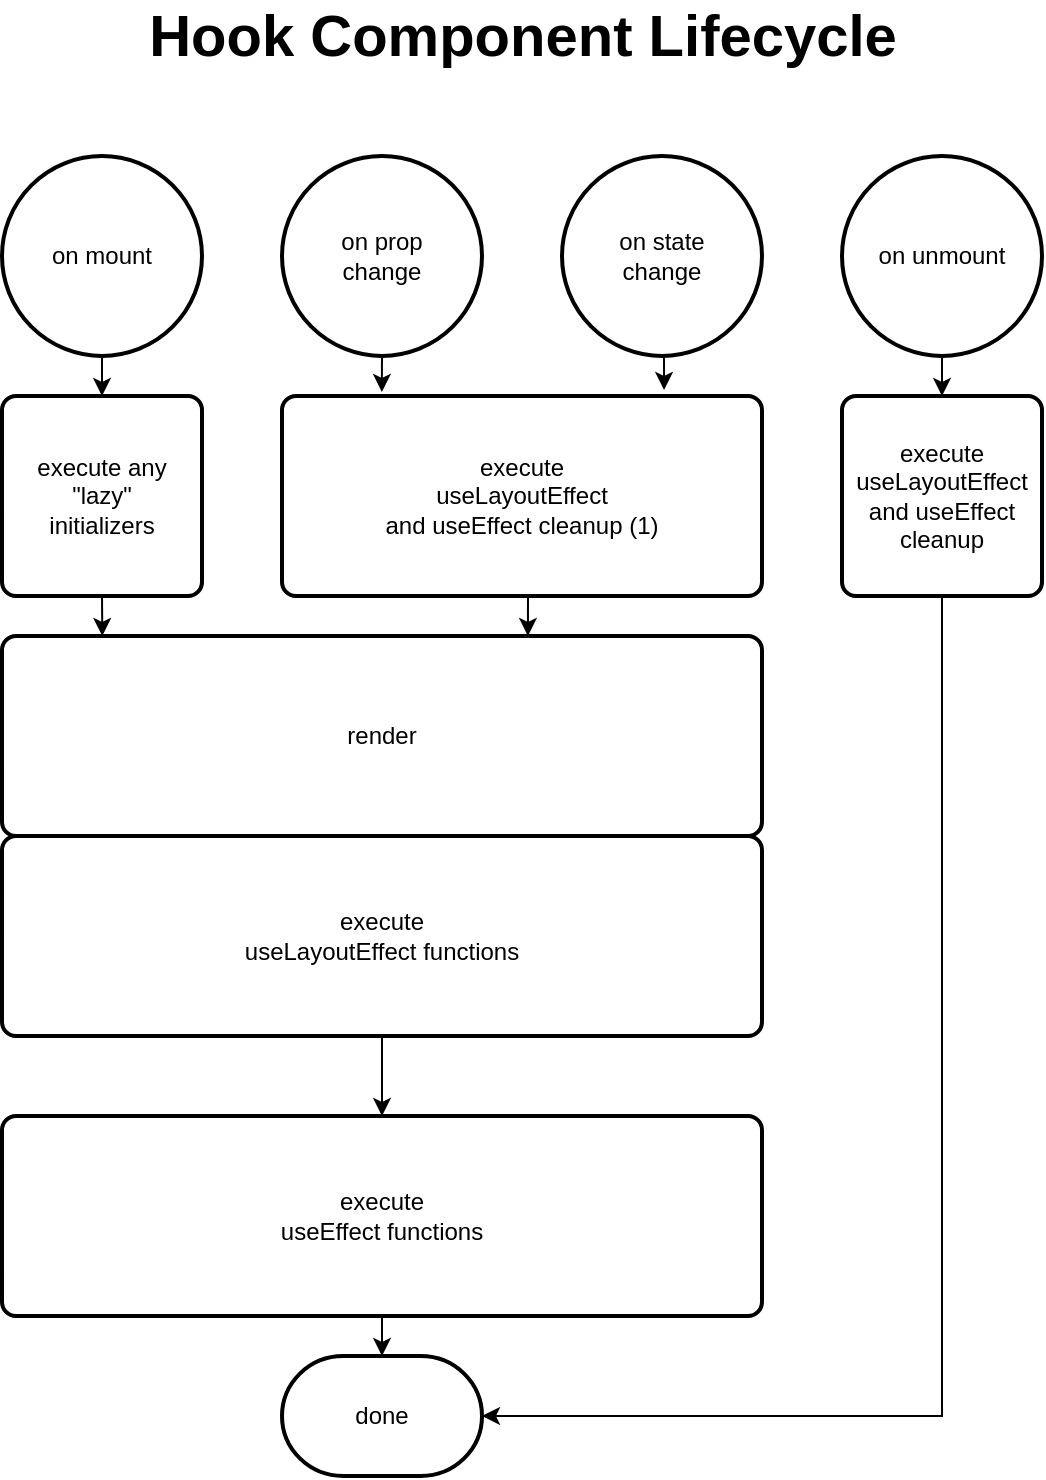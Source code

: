 <mxfile version="10.4.0" type="github"><diagram id="1f7LOVgMw23wa4iWRDQv" name="Page-1"><mxGraphModel dx="1279" dy="825" grid="1" gridSize="10" guides="1" tooltips="1" connect="1" arrows="1" fold="1" page="1" pageScale="1" pageWidth="850" pageHeight="1100" math="0" shadow="0"><root><mxCell id="0"/><mxCell id="1" parent="0"/><mxCell id="P9dzV_uxmLl55_uZoSnp-4" style="edgeStyle=orthogonalEdgeStyle;rounded=0;orthogonalLoop=1;jettySize=auto;html=1;exitX=0.5;exitY=1;exitDx=0;exitDy=0;exitPerimeter=0;entryX=0.5;entryY=0;entryDx=0;entryDy=0;" edge="1" parent="1" source="P9dzV_uxmLl55_uZoSnp-2" target="P9dzV_uxmLl55_uZoSnp-3"><mxGeometry relative="1" as="geometry"/></mxCell><mxCell id="P9dzV_uxmLl55_uZoSnp-2" value="on mount" style="strokeWidth=2;html=1;shape=mxgraph.flowchart.start_2;whiteSpace=wrap;" vertex="1" parent="1"><mxGeometry x="165" y="120" width="100" height="100" as="geometry"/></mxCell><mxCell id="P9dzV_uxmLl55_uZoSnp-7" style="edgeStyle=orthogonalEdgeStyle;rounded=0;orthogonalLoop=1;jettySize=auto;html=1;exitX=0.5;exitY=1;exitDx=0;exitDy=0;entryX=0.132;entryY=0;entryDx=0;entryDy=0;entryPerimeter=0;" edge="1" parent="1" source="P9dzV_uxmLl55_uZoSnp-3" target="P9dzV_uxmLl55_uZoSnp-5"><mxGeometry relative="1" as="geometry"/></mxCell><mxCell id="P9dzV_uxmLl55_uZoSnp-3" value="execute any&lt;br&gt;&quot;lazy&quot;&lt;br&gt;initializers&lt;br&gt;" style="rounded=1;whiteSpace=wrap;html=1;absoluteArcSize=1;arcSize=14;strokeWidth=2;" vertex="1" parent="1"><mxGeometry x="165" y="240" width="100" height="100" as="geometry"/></mxCell><mxCell id="P9dzV_uxmLl55_uZoSnp-5" value="render" style="rounded=1;whiteSpace=wrap;html=1;absoluteArcSize=1;arcSize=14;strokeWidth=2;" vertex="1" parent="1"><mxGeometry x="165" y="360" width="380" height="100" as="geometry"/></mxCell><mxCell id="P9dzV_uxmLl55_uZoSnp-10" style="edgeStyle=orthogonalEdgeStyle;rounded=0;orthogonalLoop=1;jettySize=auto;html=1;exitX=0.5;exitY=1;exitDx=0;exitDy=0;entryX=0.5;entryY=0;entryDx=0;entryDy=0;" edge="1" parent="1" source="P9dzV_uxmLl55_uZoSnp-6" target="P9dzV_uxmLl55_uZoSnp-8"><mxGeometry relative="1" as="geometry"/></mxCell><mxCell id="P9dzV_uxmLl55_uZoSnp-6" value="execute&lt;br&gt;useLayoutEffect functions" style="rounded=1;whiteSpace=wrap;html=1;absoluteArcSize=1;arcSize=14;strokeWidth=2;" vertex="1" parent="1"><mxGeometry x="165" y="460" width="380" height="100" as="geometry"/></mxCell><mxCell id="P9dzV_uxmLl55_uZoSnp-19" style="edgeStyle=orthogonalEdgeStyle;rounded=0;orthogonalLoop=1;jettySize=auto;html=1;exitX=0.5;exitY=1;exitDx=0;exitDy=0;" edge="1" parent="1" source="P9dzV_uxmLl55_uZoSnp-8" target="P9dzV_uxmLl55_uZoSnp-18"><mxGeometry relative="1" as="geometry"/></mxCell><mxCell id="P9dzV_uxmLl55_uZoSnp-8" value="execute&lt;br&gt;useEffect functions" style="rounded=1;whiteSpace=wrap;html=1;absoluteArcSize=1;arcSize=14;strokeWidth=2;" vertex="1" parent="1"><mxGeometry x="165" y="600" width="380" height="100" as="geometry"/></mxCell><mxCell id="P9dzV_uxmLl55_uZoSnp-23" style="edgeStyle=orthogonalEdgeStyle;rounded=0;orthogonalLoop=1;jettySize=auto;html=1;exitX=0.5;exitY=1;exitDx=0;exitDy=0;exitPerimeter=0;entryX=0.208;entryY=-0.02;entryDx=0;entryDy=0;entryPerimeter=0;" edge="1" parent="1" source="P9dzV_uxmLl55_uZoSnp-12" target="P9dzV_uxmLl55_uZoSnp-21"><mxGeometry relative="1" as="geometry"/></mxCell><mxCell id="P9dzV_uxmLl55_uZoSnp-12" value="on prop&lt;br&gt;change&lt;br&gt;" style="strokeWidth=2;html=1;shape=mxgraph.flowchart.start_2;whiteSpace=wrap;" vertex="1" parent="1"><mxGeometry x="305" y="120" width="100" height="100" as="geometry"/></mxCell><mxCell id="P9dzV_uxmLl55_uZoSnp-24" style="edgeStyle=orthogonalEdgeStyle;rounded=0;orthogonalLoop=1;jettySize=auto;html=1;exitX=0.5;exitY=1;exitDx=0;exitDy=0;exitPerimeter=0;entryX=0.796;entryY=-0.03;entryDx=0;entryDy=0;entryPerimeter=0;" edge="1" parent="1" source="P9dzV_uxmLl55_uZoSnp-14" target="P9dzV_uxmLl55_uZoSnp-21"><mxGeometry relative="1" as="geometry"/></mxCell><mxCell id="P9dzV_uxmLl55_uZoSnp-14" value="on state&lt;br&gt;change&lt;br&gt;" style="strokeWidth=2;html=1;shape=mxgraph.flowchart.start_2;whiteSpace=wrap;" vertex="1" parent="1"><mxGeometry x="445" y="120" width="100" height="100" as="geometry"/></mxCell><mxCell id="P9dzV_uxmLl55_uZoSnp-18" value="done" style="strokeWidth=2;html=1;shape=mxgraph.flowchart.terminator;whiteSpace=wrap;" vertex="1" parent="1"><mxGeometry x="305" y="720" width="100" height="60" as="geometry"/></mxCell><mxCell id="P9dzV_uxmLl55_uZoSnp-25" style="edgeStyle=orthogonalEdgeStyle;rounded=0;orthogonalLoop=1;jettySize=auto;html=1;exitX=0.5;exitY=1;exitDx=0;exitDy=0;entryX=0.692;entryY=0;entryDx=0;entryDy=0;entryPerimeter=0;" edge="1" parent="1" source="P9dzV_uxmLl55_uZoSnp-21" target="P9dzV_uxmLl55_uZoSnp-5"><mxGeometry relative="1" as="geometry"/></mxCell><mxCell id="P9dzV_uxmLl55_uZoSnp-21" value="execute&lt;br&gt;useLayoutEffect&lt;br&gt;and useEffect cleanup (1)&lt;br&gt;" style="rounded=1;whiteSpace=wrap;html=1;absoluteArcSize=1;arcSize=14;strokeWidth=2;" vertex="1" parent="1"><mxGeometry x="305" y="240" width="240" height="100" as="geometry"/></mxCell><mxCell id="P9dzV_uxmLl55_uZoSnp-32" style="edgeStyle=orthogonalEdgeStyle;rounded=0;orthogonalLoop=1;jettySize=auto;html=1;exitX=0.5;exitY=1;exitDx=0;exitDy=0;exitPerimeter=0;entryX=0.5;entryY=0;entryDx=0;entryDy=0;" edge="1" parent="1" source="P9dzV_uxmLl55_uZoSnp-26" target="P9dzV_uxmLl55_uZoSnp-27"><mxGeometry relative="1" as="geometry"/></mxCell><mxCell id="P9dzV_uxmLl55_uZoSnp-26" value="on unmount" style="strokeWidth=2;html=1;shape=mxgraph.flowchart.start_2;whiteSpace=wrap;" vertex="1" parent="1"><mxGeometry x="585" y="120" width="100" height="100" as="geometry"/></mxCell><mxCell id="P9dzV_uxmLl55_uZoSnp-30" style="edgeStyle=orthogonalEdgeStyle;rounded=0;orthogonalLoop=1;jettySize=auto;html=1;exitX=0.5;exitY=1;exitDx=0;exitDy=0;entryX=1;entryY=0.5;entryDx=0;entryDy=0;entryPerimeter=0;" edge="1" parent="1" source="P9dzV_uxmLl55_uZoSnp-27" target="P9dzV_uxmLl55_uZoSnp-18"><mxGeometry relative="1" as="geometry"/></mxCell><mxCell id="P9dzV_uxmLl55_uZoSnp-27" value="&lt;span&gt;execute&lt;/span&gt;&lt;br&gt;&lt;span&gt;useLayoutEffect&lt;/span&gt;&lt;br&gt;&lt;span&gt;and useEffect cleanup&lt;/span&gt;" style="rounded=1;whiteSpace=wrap;html=1;absoluteArcSize=1;arcSize=14;strokeWidth=2;" vertex="1" parent="1"><mxGeometry x="585" y="240" width="100" height="100" as="geometry"/></mxCell><mxCell id="P9dzV_uxmLl55_uZoSnp-31" value="&lt;font style=&quot;font-size: 29px&quot;&gt;&lt;b&gt;Hook Component Lifecycle&lt;/b&gt;&lt;/font&gt;" style="text;html=1;resizable=0;autosize=1;align=center;verticalAlign=middle;points=[];fillColor=none;strokeColor=none;rounded=0;" vertex="1" parent="1"><mxGeometry x="230" y="50" width="390" height="20" as="geometry"/></mxCell></root></mxGraphModel></diagram></mxfile>